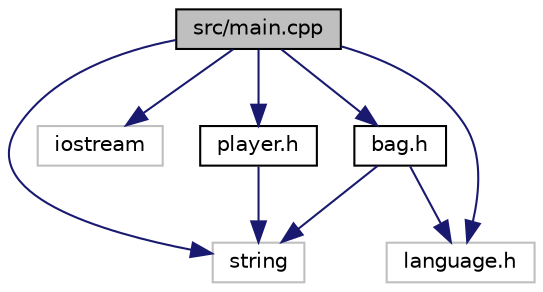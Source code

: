digraph "src/main.cpp"
{
  edge [fontname="Helvetica",fontsize="10",labelfontname="Helvetica",labelfontsize="10"];
  node [fontname="Helvetica",fontsize="10",shape=record];
  Node0 [label="src/main.cpp",height=0.2,width=0.4,color="black", fillcolor="grey75", style="filled", fontcolor="black"];
  Node0 -> Node1 [color="midnightblue",fontsize="10",style="solid"];
  Node1 [label="string",height=0.2,width=0.4,color="grey75", fillcolor="white", style="filled"];
  Node0 -> Node2 [color="midnightblue",fontsize="10",style="solid"];
  Node2 [label="iostream",height=0.2,width=0.4,color="grey75", fillcolor="white", style="filled"];
  Node0 -> Node3 [color="midnightblue",fontsize="10",style="solid"];
  Node3 [label="language.h",height=0.2,width=0.4,color="grey75", fillcolor="white", style="filled"];
  Node0 -> Node4 [color="midnightblue",fontsize="10",style="solid"];
  Node4 [label="bag.h",height=0.2,width=0.4,color="black", fillcolor="white", style="filled",URL="$bag_8h.html"];
  Node4 -> Node1 [color="midnightblue",fontsize="10",style="solid"];
  Node4 -> Node3 [color="midnightblue",fontsize="10",style="solid"];
  Node0 -> Node5 [color="midnightblue",fontsize="10",style="solid"];
  Node5 [label="player.h",height=0.2,width=0.4,color="black", fillcolor="white", style="filled",URL="$player_8h.html"];
  Node5 -> Node1 [color="midnightblue",fontsize="10",style="solid"];
}
